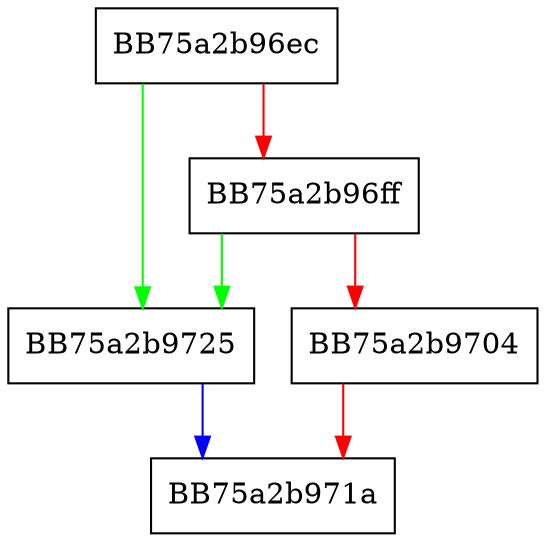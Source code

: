 digraph GetContextualDataValue {
  node [shape="box"];
  graph [splines=ortho];
  BB75a2b96ec -> BB75a2b9725 [color="green"];
  BB75a2b96ec -> BB75a2b96ff [color="red"];
  BB75a2b96ff -> BB75a2b9725 [color="green"];
  BB75a2b96ff -> BB75a2b9704 [color="red"];
  BB75a2b9704 -> BB75a2b971a [color="red"];
  BB75a2b9725 -> BB75a2b971a [color="blue"];
}